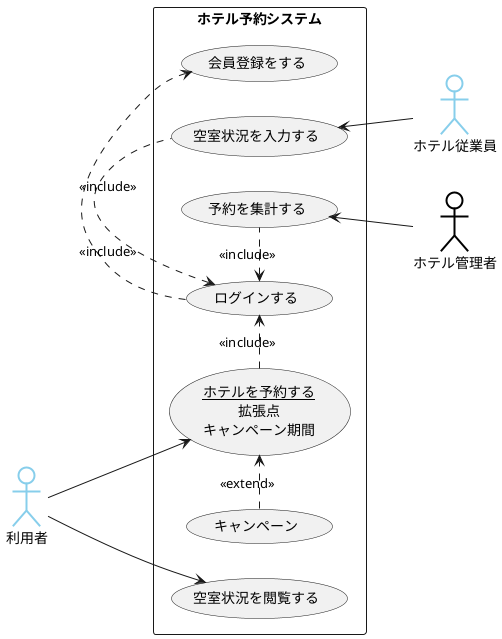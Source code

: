 @startuml 演習2-8
    left to right direction
    actor 利用者 #FFFFFF;line:SkyBlue;line.bold;
    actor ホテル従業員 #FFFFFF;line:SkyBlue;line.bold;
    actor ホテル管理者 #FFFFFF;line:Black;line.bold;
    rectangle ホテル予約システム{
        usecase 空室状況を閲覧する
        usecase (<u>ホテルを予約する</u>\n拡張点\nキャンペーン期間) as input
        usecase 空室状況を入力する
        usecase 予約を集計する
        usecase ログインする
        usecase 会員登録をする
        usecase キャンペーン
    }
    利用者 --> input
    input .> ログインする : <<include>>
    ログインする .> 会員登録をする : <<include>>
    キャンペーン .> input : <<extend>>
    利用者 --> 空室状況を閲覧する
    空室状況を入力する <-- ホテル従業員
    予約を集計する <-- ホテル管理者
    ログインする <. 空室状況を入力する : <<include>>
    ログインする <. 予約を集計する : <<include>>
@enduml